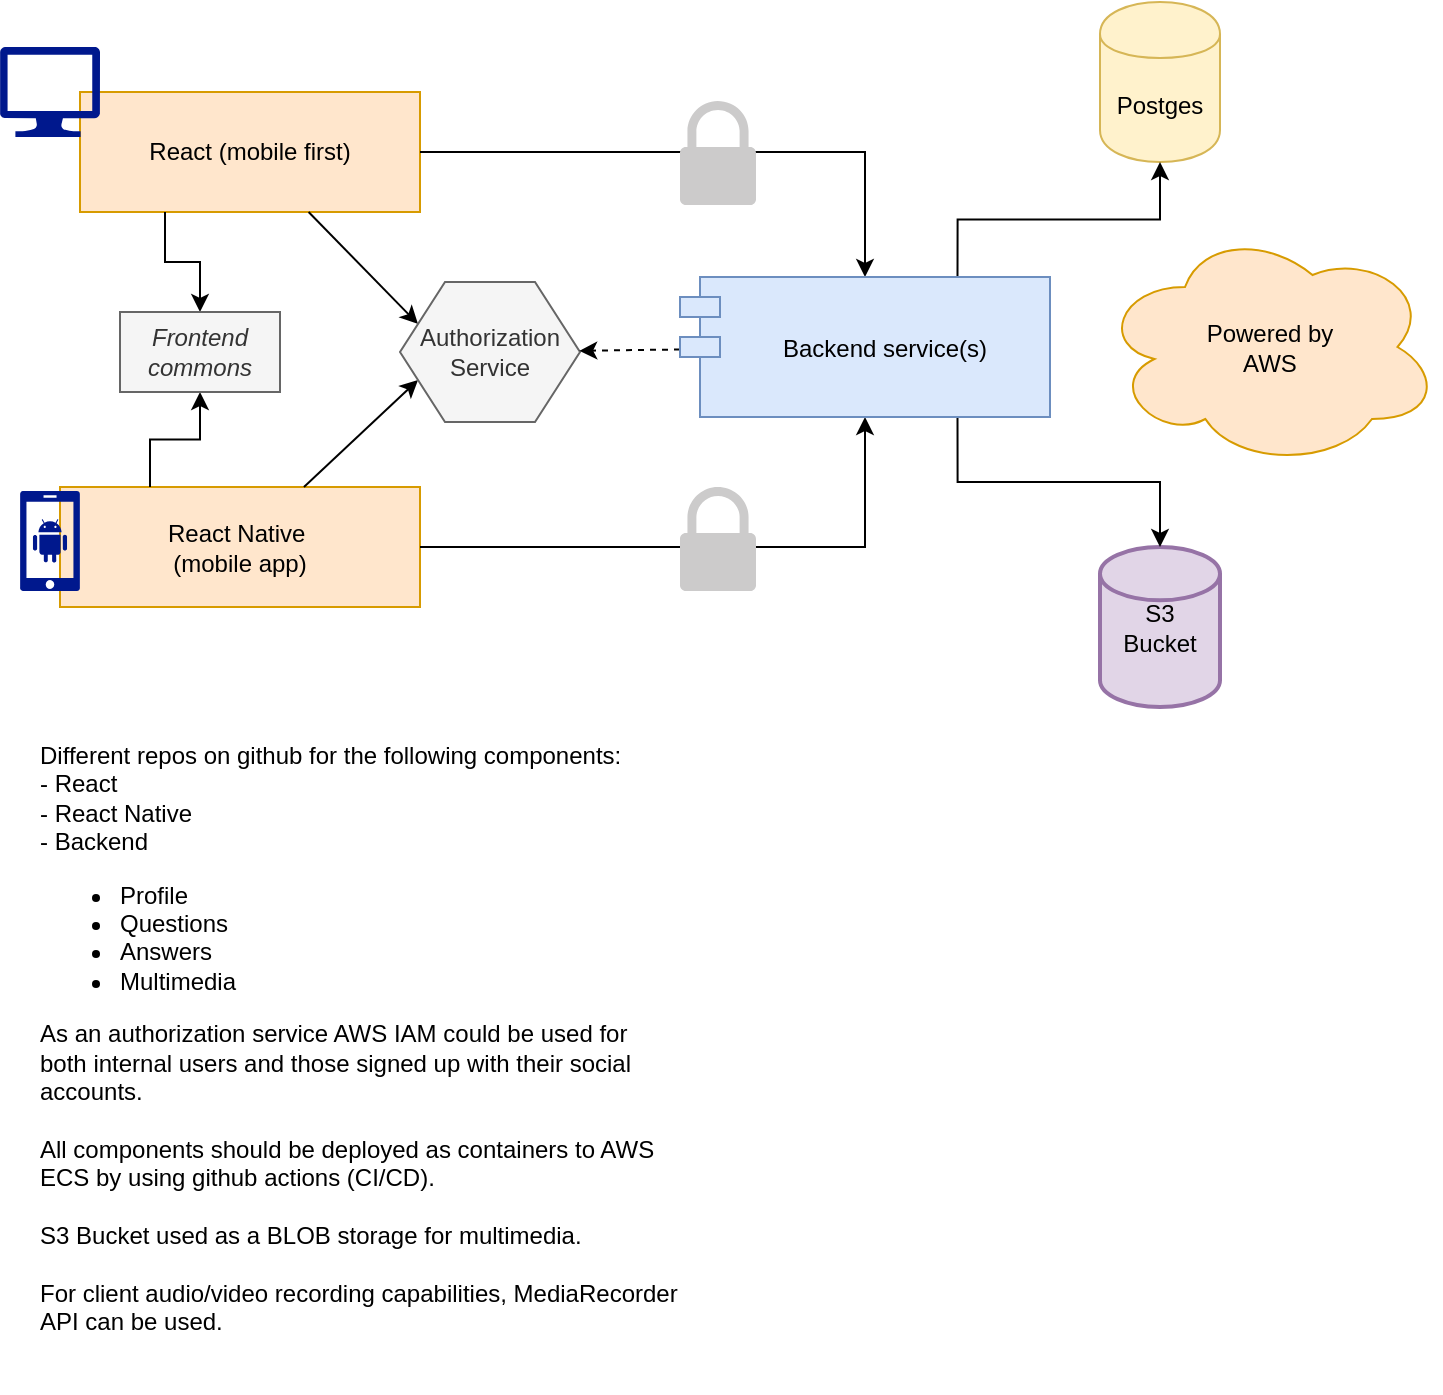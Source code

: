 <mxfile version="13.1.0" type="github">
  <diagram id="lRxo8wEPJjpSzPwTczj5" name="Page-1">
    <mxGraphModel dx="825" dy="1668" grid="1" gridSize="10" guides="1" tooltips="1" connect="1" arrows="1" fold="1" page="1" pageScale="1" pageWidth="850" pageHeight="1100" math="0" shadow="0">
      <root>
        <mxCell id="0" />
        <mxCell id="1" parent="0" />
        <mxCell id="-98jCaG4ItgQ39MJKu89-4" value="React Native&amp;nbsp;&lt;br&gt;(mobile app)" style="rounded=0;whiteSpace=wrap;html=1;fillColor=#ffe6cc;strokeColor=#d79b00;" parent="1" vertex="1">
          <mxGeometry x="80" y="332.5" width="180" height="60" as="geometry" />
        </mxCell>
        <mxCell id="-98jCaG4ItgQ39MJKu89-3" value="React (mobile first)" style="rounded=0;whiteSpace=wrap;html=1;fillColor=#ffe6cc;strokeColor=#d79b00;" parent="1" vertex="1">
          <mxGeometry x="90" y="135" width="170" height="60" as="geometry" />
        </mxCell>
        <mxCell id="-98jCaG4ItgQ39MJKu89-2" value="" style="aspect=fixed;pointerEvents=1;shadow=0;dashed=0;html=1;strokeColor=none;labelPosition=center;verticalLabelPosition=bottom;verticalAlign=top;align=center;fillColor=#00188D;shape=mxgraph.azure.computer" parent="1" vertex="1">
          <mxGeometry x="50" y="112.5" width="50" height="45" as="geometry" />
        </mxCell>
        <mxCell id="XEzQ9w41t3HS5LHhzcKM-4" value="" style="shape=image;html=1;verticalAlign=top;verticalLabelPosition=bottom;labelBackgroundColor=#ffffff;imageAspect=0;aspect=fixed;image=https://cdn4.iconfinder.com/data/icons/business-finance-vol-13-1/512/18-128.png;fillColor=#67AB9F;align=left;" parent="1" vertex="1">
          <mxGeometry x="50" y="170" width="60" height="60" as="geometry" />
        </mxCell>
        <mxCell id="-98jCaG4ItgQ39MJKu89-15" style="edgeStyle=orthogonalEdgeStyle;rounded=0;orthogonalLoop=1;jettySize=auto;html=1;" parent="1" source="-98jCaG4ItgQ39MJKu89-3" target="-98jCaG4ItgQ39MJKu89-10" edge="1">
          <mxGeometry relative="1" as="geometry" />
        </mxCell>
        <mxCell id="-98jCaG4ItgQ39MJKu89-16" style="rounded=0;orthogonalLoop=1;jettySize=auto;html=1;entryX=0;entryY=0.25;entryDx=0;entryDy=0;" parent="1" source="-98jCaG4ItgQ39MJKu89-3" target="-98jCaG4ItgQ39MJKu89-8" edge="1">
          <mxGeometry relative="1" as="geometry" />
        </mxCell>
        <mxCell id="XEzQ9w41t3HS5LHhzcKM-11" style="edgeStyle=orthogonalEdgeStyle;rounded=0;orthogonalLoop=1;jettySize=auto;html=1;entryX=0.5;entryY=0;entryDx=0;entryDy=0;exitX=0.25;exitY=1;exitDx=0;exitDy=0;" parent="1" source="-98jCaG4ItgQ39MJKu89-3" target="XEzQ9w41t3HS5LHhzcKM-9" edge="1">
          <mxGeometry relative="1" as="geometry" />
        </mxCell>
        <mxCell id="-98jCaG4ItgQ39MJKu89-17" style="rounded=0;orthogonalLoop=1;jettySize=auto;html=1;entryX=0;entryY=0.75;entryDx=0;entryDy=0;" parent="1" source="-98jCaG4ItgQ39MJKu89-4" target="-98jCaG4ItgQ39MJKu89-8" edge="1">
          <mxGeometry relative="1" as="geometry" />
        </mxCell>
        <mxCell id="XEzQ9w41t3HS5LHhzcKM-8" style="edgeStyle=orthogonalEdgeStyle;rounded=0;orthogonalLoop=1;jettySize=auto;html=1;entryX=0.5;entryY=1;entryDx=0;entryDy=0;" parent="1" source="-98jCaG4ItgQ39MJKu89-4" target="-98jCaG4ItgQ39MJKu89-10" edge="1">
          <mxGeometry relative="1" as="geometry" />
        </mxCell>
        <mxCell id="XEzQ9w41t3HS5LHhzcKM-10" style="edgeStyle=orthogonalEdgeStyle;rounded=0;orthogonalLoop=1;jettySize=auto;html=1;entryX=0.5;entryY=1;entryDx=0;entryDy=0;exitX=0.25;exitY=0;exitDx=0;exitDy=0;" parent="1" source="-98jCaG4ItgQ39MJKu89-4" target="XEzQ9w41t3HS5LHhzcKM-9" edge="1">
          <mxGeometry relative="1" as="geometry" />
        </mxCell>
        <mxCell id="-98jCaG4ItgQ39MJKu89-5" value="Postges" style="shape=cylinder;whiteSpace=wrap;html=1;boundedLbl=1;backgroundOutline=1;fillColor=#fff2cc;strokeColor=#d6b656;" parent="1" vertex="1">
          <mxGeometry x="600" y="90" width="60" height="80" as="geometry" />
        </mxCell>
        <mxCell id="-98jCaG4ItgQ39MJKu89-7" value="Powered by &lt;br&gt;AWS" style="ellipse;shape=cloud;whiteSpace=wrap;html=1;fillColor=#ffe6cc;strokeColor=#d79b00;" parent="1" vertex="1">
          <mxGeometry x="600" y="202.5" width="170" height="120" as="geometry" />
        </mxCell>
        <mxCell id="-98jCaG4ItgQ39MJKu89-8" value="Authorization &lt;br&gt;Service" style="shape=hexagon;perimeter=hexagonPerimeter2;whiteSpace=wrap;html=1;fillColor=#f5f5f5;strokeColor=#666666;fontColor=#333333;" parent="1" vertex="1">
          <mxGeometry x="250" y="230" width="90" height="70" as="geometry" />
        </mxCell>
        <mxCell id="-98jCaG4ItgQ39MJKu89-9" value="S3&lt;br&gt;Bucket" style="strokeWidth=2;html=1;shape=mxgraph.flowchart.database;whiteSpace=wrap;fillColor=#e1d5e7;strokeColor=#9673a6;" parent="1" vertex="1">
          <mxGeometry x="600" y="362.5" width="60" height="80" as="geometry" />
        </mxCell>
        <mxCell id="-98jCaG4ItgQ39MJKu89-18" style="edgeStyle=orthogonalEdgeStyle;rounded=0;orthogonalLoop=1;jettySize=auto;html=1;entryX=0.5;entryY=1;entryDx=0;entryDy=0;exitX=0.75;exitY=0;exitDx=0;exitDy=0;" parent="1" source="-98jCaG4ItgQ39MJKu89-10" target="-98jCaG4ItgQ39MJKu89-5" edge="1">
          <mxGeometry relative="1" as="geometry" />
        </mxCell>
        <mxCell id="-98jCaG4ItgQ39MJKu89-19" style="edgeStyle=orthogonalEdgeStyle;rounded=0;orthogonalLoop=1;jettySize=auto;html=1;exitX=0.75;exitY=1;exitDx=0;exitDy=0;" parent="1" source="-98jCaG4ItgQ39MJKu89-10" target="-98jCaG4ItgQ39MJKu89-9" edge="1">
          <mxGeometry relative="1" as="geometry" />
        </mxCell>
        <mxCell id="-98jCaG4ItgQ39MJKu89-22" value="" style="edgeStyle=none;rounded=0;orthogonalLoop=1;jettySize=auto;html=1;dashed=1;" parent="1" source="-98jCaG4ItgQ39MJKu89-10" target="-98jCaG4ItgQ39MJKu89-8" edge="1">
          <mxGeometry relative="1" as="geometry" />
        </mxCell>
        <mxCell id="-98jCaG4ItgQ39MJKu89-10" value="Backend service(s)" style="shape=module;align=left;spacingLeft=20;align=center;verticalAlign=middle;fillColor=#dae8fc;strokeColor=#6c8ebf;" parent="1" vertex="1">
          <mxGeometry x="390" y="227.5" width="185" height="70" as="geometry" />
        </mxCell>
        <mxCell id="-98jCaG4ItgQ39MJKu89-20" value="" style="pointerEvents=1;shadow=0;dashed=0;html=1;strokeColor=none;labelPosition=center;verticalLabelPosition=bottom;verticalAlign=top;outlineConnect=0;align=center;shape=mxgraph.office.security.lock_protected;fillColor=#CCCBCB;" parent="1" vertex="1">
          <mxGeometry x="390" y="139.5" width="38" height="52" as="geometry" />
        </mxCell>
        <mxCell id="-98jCaG4ItgQ39MJKu89-21" value="" style="pointerEvents=1;shadow=0;dashed=0;html=1;strokeColor=none;labelPosition=center;verticalLabelPosition=bottom;verticalAlign=top;outlineConnect=0;align=center;shape=mxgraph.office.security.lock_protected;fillColor=#CCCBCB;" parent="1" vertex="1">
          <mxGeometry x="390" y="332.5" width="38" height="52" as="geometry" />
        </mxCell>
        <mxCell id="XEzQ9w41t3HS5LHhzcKM-1" value="Different repos on github for the following components:&lt;br&gt;- React&lt;br&gt;- React Native&lt;br&gt;- Backend&lt;br&gt;&lt;ul&gt;&lt;li&gt;Profile&lt;/li&gt;&lt;li&gt;Questions&lt;/li&gt;&lt;li&gt;Answers&lt;/li&gt;&lt;li&gt;Multimedia&lt;/li&gt;&lt;/ul&gt;&lt;div&gt;As an authorization service AWS IAM could be used for both internal users and those signed up with their social accounts.&lt;br&gt;&lt;br&gt;&lt;/div&gt;&lt;div&gt;All components should be deployed as containers to AWS ECS by using github actions (CI/CD).&lt;br&gt;&lt;br&gt;S3 Bucket used as a BLOB storage for multimedia.&lt;/div&gt;&lt;div&gt;&lt;br&gt;&lt;/div&gt;&lt;div&gt;For client audio/video recording capabilities, MediaRecorder API can be used.&lt;br&gt;&lt;br&gt;&lt;br&gt;&lt;/div&gt;" style="text;html=1;strokeColor=none;fillColor=none;align=left;verticalAlign=top;whiteSpace=wrap;rounded=0;horizontal=1;" parent="1" vertex="1">
          <mxGeometry x="68" y="452.5" width="322" height="310" as="geometry" />
        </mxCell>
        <mxCell id="XEzQ9w41t3HS5LHhzcKM-5" value="" style="aspect=fixed;pointerEvents=1;shadow=0;dashed=0;html=1;strokeColor=none;labelPosition=center;verticalLabelPosition=bottom;verticalAlign=top;align=center;fillColor=#00188D;shape=mxgraph.mscae.enterprise.android_phone" parent="1" vertex="1">
          <mxGeometry x="60" y="334.5" width="30" height="50" as="geometry" />
        </mxCell>
        <mxCell id="XEzQ9w41t3HS5LHhzcKM-6" value="" style="shape=image;html=1;verticalAlign=top;verticalLabelPosition=bottom;labelBackgroundColor=#ffffff;imageAspect=0;aspect=fixed;image=https://cdn2.iconfinder.com/data/icons/pittogrammi/142/04-128.png;fillColor=#67AB9F;align=left;" parent="1" vertex="1">
          <mxGeometry x="80" y="362.5" width="60" height="60" as="geometry" />
        </mxCell>
        <mxCell id="XEzQ9w41t3HS5LHhzcKM-7" value="" style="shape=image;html=1;verticalAlign=top;verticalLabelPosition=bottom;labelBackgroundColor=#ffffff;imageAspect=0;aspect=fixed;image=https://cdn3.iconfinder.com/data/icons/picons-social/57/56-apple-128.png;fillColor=#67AB9F;align=left;" parent="1" vertex="1">
          <mxGeometry x="97" y="374.5" width="28" height="28" as="geometry" />
        </mxCell>
        <mxCell id="XEzQ9w41t3HS5LHhzcKM-9" value="Frontend commons" style="rounded=0;whiteSpace=wrap;html=1;fillColor=#f5f5f5;align=center;strokeColor=#666666;fontColor=#333333;fontStyle=2" parent="1" vertex="1">
          <mxGeometry x="110" y="245" width="80" height="40" as="geometry" />
        </mxCell>
      </root>
    </mxGraphModel>
  </diagram>
</mxfile>

